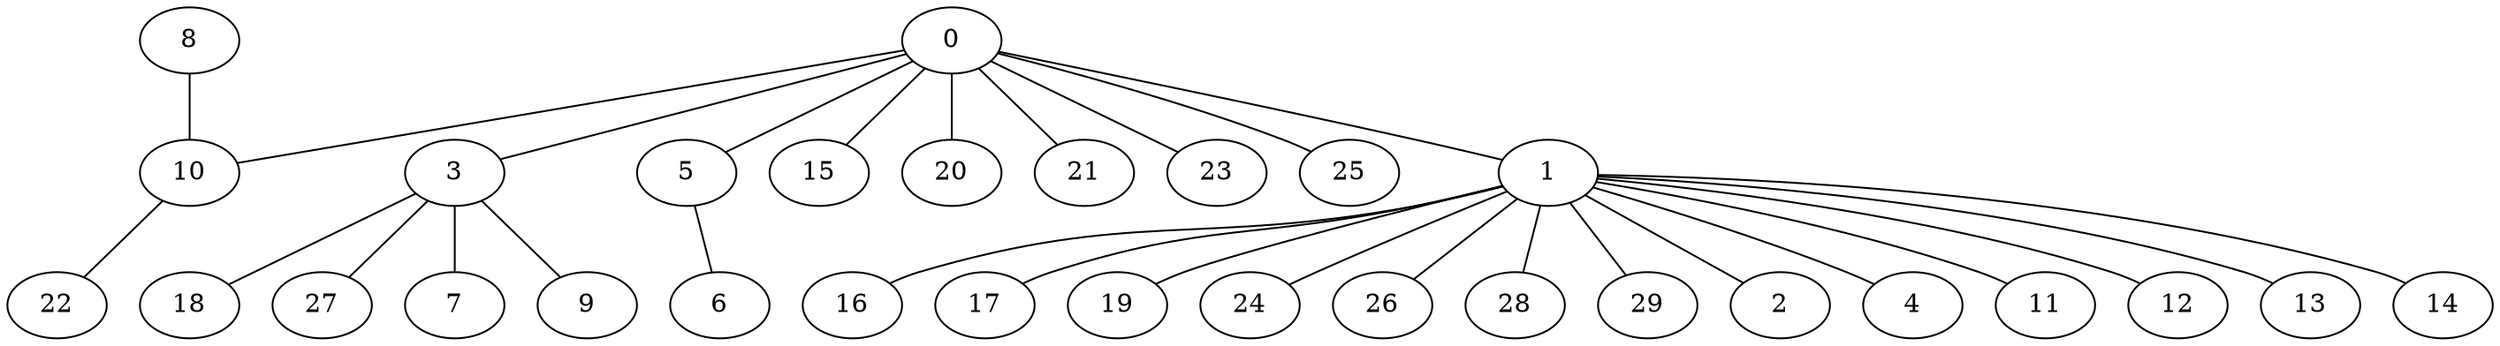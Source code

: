 graph {

0--1   
0--3   
0--5   
0--10   
0--15   
0--20   
0--21   
0--23   
0--25   
1--2   
1--4   
1--11   
1--12   
1--13   
1--14   
1--16   
1--17   
1--19   
1--24   
1--26   
1--28   
1--29   
3--7   
3--9   
3--18   
3--27   
5--6   
8--10   
10--22   
}
